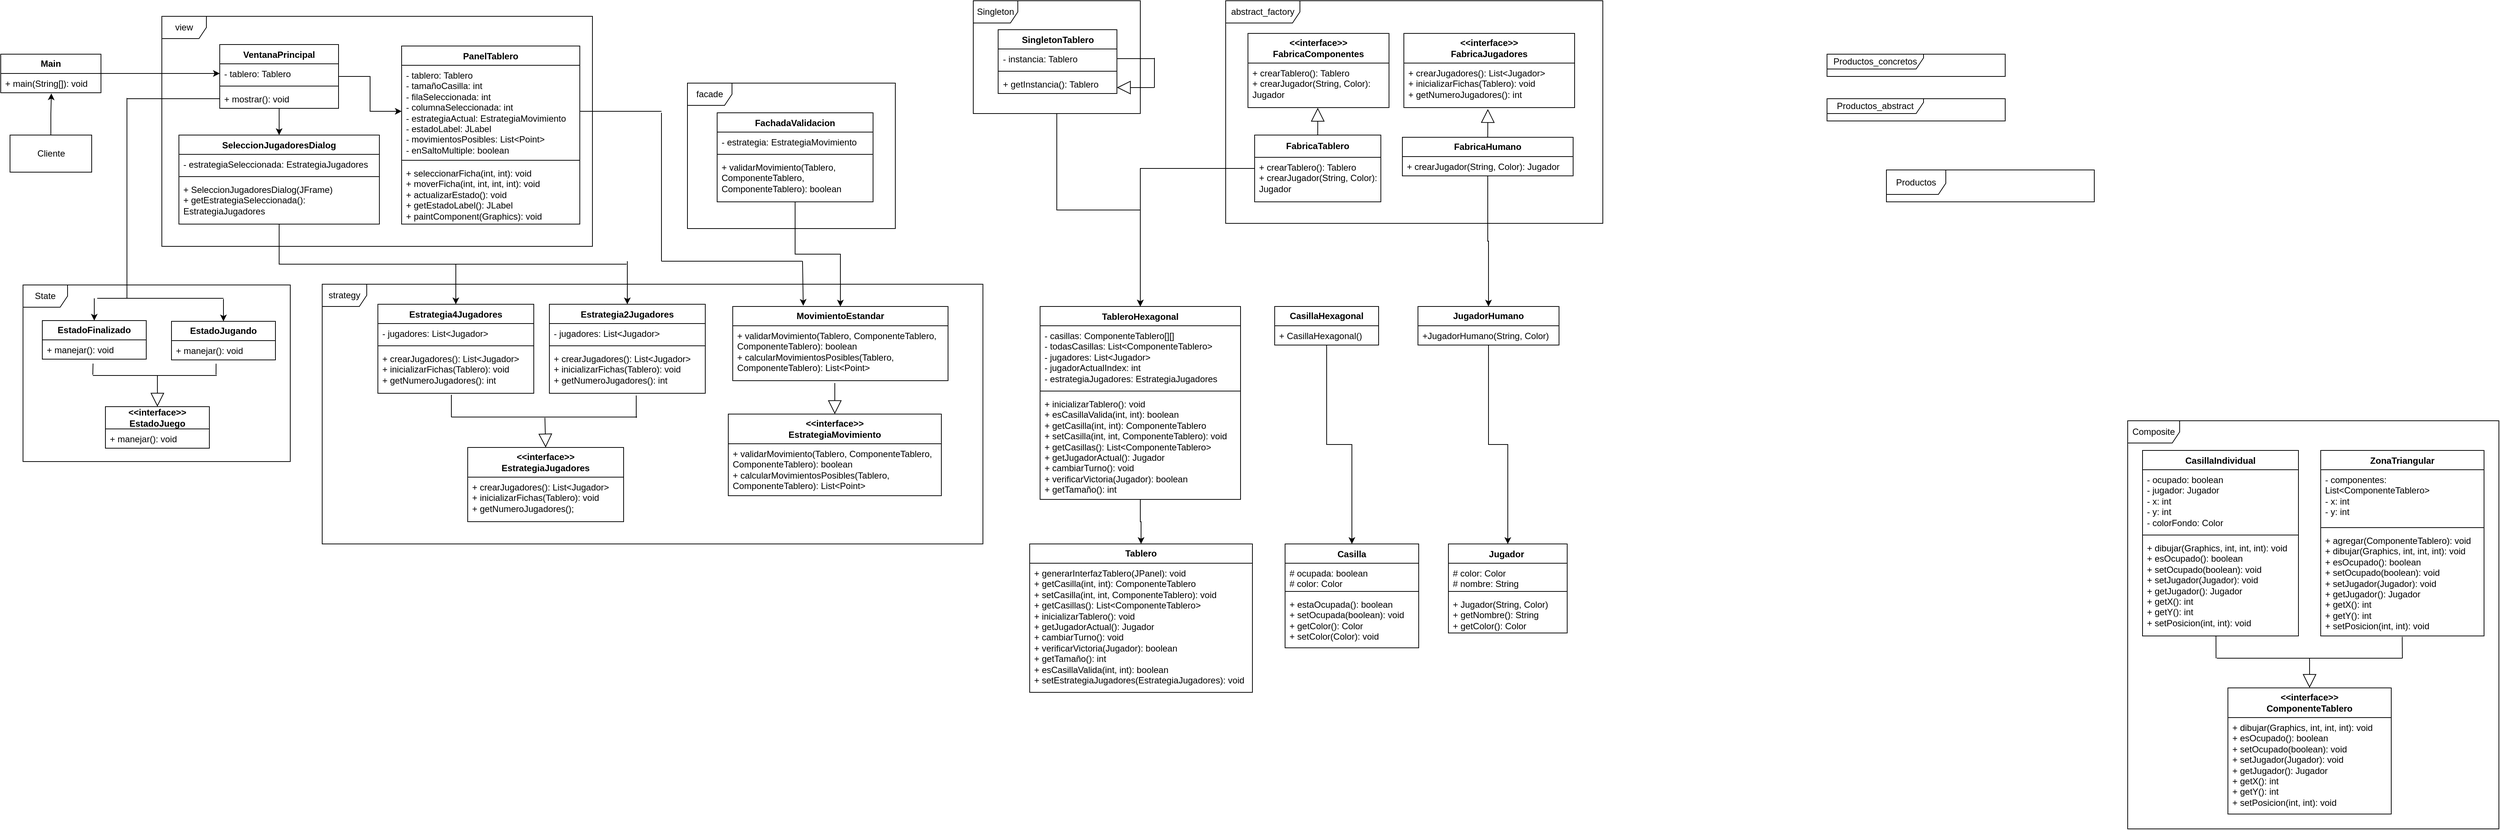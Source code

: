 <mxfile version="27.1.0">
  <diagram id="C5RBs43oDa-KdzZeNtuy" name="Page-1">
    <mxGraphModel dx="1076" dy="465" grid="1" gridSize="10" guides="1" tooltips="1" connect="1" arrows="1" fold="1" page="1" pageScale="1" pageWidth="827" pageHeight="1169" math="0" shadow="0">
      <root>
        <mxCell id="WIyWlLk6GJQsqaUBKTNV-0" />
        <mxCell id="WIyWlLk6GJQsqaUBKTNV-1" parent="WIyWlLk6GJQsqaUBKTNV-0" />
        <mxCell id="kfvMcEYBfHKcjL1v_Dra-0" value="SingletonTablero" style="swimlane;fontStyle=1;align=center;verticalAlign=top;childLayout=stackLayout;horizontal=1;startSize=26;horizontalStack=0;resizeParent=1;resizeParentMax=0;resizeLast=0;collapsible=1;marginBottom=0;whiteSpace=wrap;html=1;" vertex="1" parent="WIyWlLk6GJQsqaUBKTNV-1">
          <mxGeometry x="1373.5" y="58" width="160" height="86" as="geometry" />
        </mxCell>
        <mxCell id="kfvMcEYBfHKcjL1v_Dra-1" value="- instancia: Tablero" style="text;strokeColor=none;fillColor=none;align=left;verticalAlign=top;spacingLeft=4;spacingRight=4;overflow=hidden;rotatable=0;points=[[0,0.5],[1,0.5]];portConstraint=eastwest;whiteSpace=wrap;html=1;" vertex="1" parent="kfvMcEYBfHKcjL1v_Dra-0">
          <mxGeometry y="26" width="160" height="26" as="geometry" />
        </mxCell>
        <mxCell id="kfvMcEYBfHKcjL1v_Dra-2" value="" style="line;strokeWidth=1;fillColor=none;align=left;verticalAlign=middle;spacingTop=-1;spacingLeft=3;spacingRight=3;rotatable=0;labelPosition=right;points=[];portConstraint=eastwest;strokeColor=inherit;" vertex="1" parent="kfvMcEYBfHKcjL1v_Dra-0">
          <mxGeometry y="52" width="160" height="8" as="geometry" />
        </mxCell>
        <mxCell id="kfvMcEYBfHKcjL1v_Dra-3" value="+ getInstancia(): Tablero" style="text;strokeColor=none;fillColor=none;align=left;verticalAlign=top;spacingLeft=4;spacingRight=4;overflow=hidden;rotatable=0;points=[[0,0.5],[1,0.5]];portConstraint=eastwest;whiteSpace=wrap;html=1;" vertex="1" parent="kfvMcEYBfHKcjL1v_Dra-0">
          <mxGeometry y="60" width="160" height="26" as="geometry" />
        </mxCell>
        <mxCell id="kfvMcEYBfHKcjL1v_Dra-4" value="&lt;div&gt;&lt;b&gt;&amp;lt;&amp;lt;interface&amp;gt;&amp;gt;&lt;/b&gt;&lt;/div&gt;&lt;div&gt;&lt;b&gt;FabricaComponentes&lt;/b&gt;&lt;/div&gt;" style="swimlane;fontStyle=0;childLayout=stackLayout;horizontal=1;startSize=40;fillColor=none;horizontalStack=0;resizeParent=1;resizeParentMax=0;resizeLast=0;collapsible=1;marginBottom=0;whiteSpace=wrap;html=1;" vertex="1" parent="WIyWlLk6GJQsqaUBKTNV-1">
          <mxGeometry x="1710" y="63" width="190" height="100" as="geometry" />
        </mxCell>
        <mxCell id="kfvMcEYBfHKcjL1v_Dra-5" value="&lt;div&gt;+ crearTablero(): Tablero&lt;/div&gt;&lt;div&gt;+ crearJugador(String, Color): Jugador&lt;/div&gt;" style="text;strokeColor=none;fillColor=none;align=left;verticalAlign=top;spacingLeft=4;spacingRight=4;overflow=hidden;rotatable=0;points=[[0,0.5],[1,0.5]];portConstraint=eastwest;whiteSpace=wrap;html=1;" vertex="1" parent="kfvMcEYBfHKcjL1v_Dra-4">
          <mxGeometry y="40" width="190" height="60" as="geometry" />
        </mxCell>
        <mxCell id="kfvMcEYBfHKcjL1v_Dra-211" style="edgeStyle=orthogonalEdgeStyle;rounded=0;orthogonalLoop=1;jettySize=auto;html=1;entryX=0.5;entryY=0;entryDx=0;entryDy=0;" edge="1" parent="WIyWlLk6GJQsqaUBKTNV-1" source="kfvMcEYBfHKcjL1v_Dra-8" target="kfvMcEYBfHKcjL1v_Dra-26">
          <mxGeometry relative="1" as="geometry" />
        </mxCell>
        <mxCell id="kfvMcEYBfHKcjL1v_Dra-8" value="&lt;b&gt;FabricaTablero&lt;/b&gt;" style="swimlane;fontStyle=0;childLayout=stackLayout;horizontal=1;startSize=30;fillColor=none;horizontalStack=0;resizeParent=1;resizeParentMax=0;resizeLast=0;collapsible=1;marginBottom=0;whiteSpace=wrap;html=1;" vertex="1" parent="WIyWlLk6GJQsqaUBKTNV-1">
          <mxGeometry x="1719" y="200" width="170" height="90" as="geometry" />
        </mxCell>
        <mxCell id="kfvMcEYBfHKcjL1v_Dra-9" value="&lt;div&gt;+ crearTablero(): Tablero&lt;/div&gt;&lt;div&gt;+ crearJugador(String, Color): Jugador&lt;/div&gt;" style="text;strokeColor=none;fillColor=none;align=left;verticalAlign=top;spacingLeft=4;spacingRight=4;overflow=hidden;rotatable=0;points=[[0,0.5],[1,0.5]];portConstraint=eastwest;whiteSpace=wrap;html=1;" vertex="1" parent="kfvMcEYBfHKcjL1v_Dra-8">
          <mxGeometry y="30" width="170" height="60" as="geometry" />
        </mxCell>
        <mxCell id="kfvMcEYBfHKcjL1v_Dra-10" value="&lt;div&gt;&lt;b&gt;&amp;lt;&amp;lt;interface&amp;gt;&amp;gt;&lt;/b&gt;&lt;/div&gt;&lt;div&gt;&lt;b&gt;ComponenteTablero&lt;/b&gt;&lt;/div&gt;" style="swimlane;fontStyle=0;childLayout=stackLayout;horizontal=1;startSize=40;fillColor=none;horizontalStack=0;resizeParent=1;resizeParentMax=0;resizeLast=0;collapsible=1;marginBottom=0;whiteSpace=wrap;html=1;" vertex="1" parent="WIyWlLk6GJQsqaUBKTNV-1">
          <mxGeometry x="3030" y="945" width="220" height="170" as="geometry" />
        </mxCell>
        <mxCell id="kfvMcEYBfHKcjL1v_Dra-11" value="&lt;div&gt;+ dibujar(Graphics, int, int, int): void&lt;/div&gt;&lt;div&gt;+ esOcupado(): boolean&lt;/div&gt;&lt;div&gt;+ setOcupado(boolean): void&lt;/div&gt;&lt;div&gt;+ setJugador(Jugador): void&lt;/div&gt;&lt;div&gt;+ getJugador(): Jugador&lt;/div&gt;&lt;div&gt;+ getX(): int&lt;/div&gt;&lt;div&gt;+ getY(): int&lt;/div&gt;&lt;div&gt;+ setPosicion(int, int): void&lt;/div&gt;" style="text;strokeColor=none;fillColor=none;align=left;verticalAlign=top;spacingLeft=4;spacingRight=4;overflow=hidden;rotatable=0;points=[[0,0.5],[1,0.5]];portConstraint=eastwest;whiteSpace=wrap;html=1;" vertex="1" parent="kfvMcEYBfHKcjL1v_Dra-10">
          <mxGeometry y="40" width="220" height="130" as="geometry" />
        </mxCell>
        <mxCell id="kfvMcEYBfHKcjL1v_Dra-14" value="CasillaIndividual" style="swimlane;fontStyle=1;align=center;verticalAlign=top;childLayout=stackLayout;horizontal=1;startSize=26;horizontalStack=0;resizeParent=1;resizeParentMax=0;resizeLast=0;collapsible=1;marginBottom=0;whiteSpace=wrap;html=1;" vertex="1" parent="WIyWlLk6GJQsqaUBKTNV-1">
          <mxGeometry x="2915" y="625" width="210" height="250" as="geometry" />
        </mxCell>
        <mxCell id="kfvMcEYBfHKcjL1v_Dra-15" value="&lt;div&gt;- ocupado: boolean&lt;/div&gt;&lt;div&gt;- jugador: Jugador&lt;/div&gt;&lt;div&gt;- x: int&lt;/div&gt;&lt;div&gt;- y: int&lt;/div&gt;&lt;div&gt;- colorFondo: Color&lt;/div&gt;" style="text;strokeColor=none;fillColor=none;align=left;verticalAlign=top;spacingLeft=4;spacingRight=4;overflow=hidden;rotatable=0;points=[[0,0.5],[1,0.5]];portConstraint=eastwest;whiteSpace=wrap;html=1;" vertex="1" parent="kfvMcEYBfHKcjL1v_Dra-14">
          <mxGeometry y="26" width="210" height="84" as="geometry" />
        </mxCell>
        <mxCell id="kfvMcEYBfHKcjL1v_Dra-16" value="" style="line;strokeWidth=1;fillColor=none;align=left;verticalAlign=middle;spacingTop=-1;spacingLeft=3;spacingRight=3;rotatable=0;labelPosition=right;points=[];portConstraint=eastwest;strokeColor=inherit;" vertex="1" parent="kfvMcEYBfHKcjL1v_Dra-14">
          <mxGeometry y="110" width="210" height="8" as="geometry" />
        </mxCell>
        <mxCell id="kfvMcEYBfHKcjL1v_Dra-17" value="&lt;div&gt;+ dibujar(Graphics, int, int, int): void&lt;/div&gt;&lt;div&gt;+ esOcupado(): boolean&lt;/div&gt;&lt;div&gt;+ setOcupado(boolean): void&lt;/div&gt;&lt;div&gt;+ setJugador(Jugador): void&lt;/div&gt;&lt;div&gt;+ getJugador(): Jugador&lt;/div&gt;&lt;div&gt;+ getX(): int&lt;/div&gt;&lt;div&gt;+ getY(): int&lt;/div&gt;&lt;div&gt;+ setPosicion(int, int): void&lt;/div&gt;" style="text;strokeColor=none;fillColor=none;align=left;verticalAlign=top;spacingLeft=4;spacingRight=4;overflow=hidden;rotatable=0;points=[[0,0.5],[1,0.5]];portConstraint=eastwest;whiteSpace=wrap;html=1;" vertex="1" parent="kfvMcEYBfHKcjL1v_Dra-14">
          <mxGeometry y="118" width="210" height="132" as="geometry" />
        </mxCell>
        <mxCell id="kfvMcEYBfHKcjL1v_Dra-161" style="edgeStyle=orthogonalEdgeStyle;rounded=0;orthogonalLoop=1;jettySize=auto;html=1;entryX=0.5;entryY=0;entryDx=0;entryDy=0;" edge="1" parent="WIyWlLk6GJQsqaUBKTNV-1" source="kfvMcEYBfHKcjL1v_Dra-18" target="kfvMcEYBfHKcjL1v_Dra-22">
          <mxGeometry relative="1" as="geometry" />
        </mxCell>
        <mxCell id="kfvMcEYBfHKcjL1v_Dra-18" value="FachadaValidacion" style="swimlane;fontStyle=1;align=center;verticalAlign=top;childLayout=stackLayout;horizontal=1;startSize=26;horizontalStack=0;resizeParent=1;resizeParentMax=0;resizeLast=0;collapsible=1;marginBottom=0;whiteSpace=wrap;html=1;" vertex="1" parent="WIyWlLk6GJQsqaUBKTNV-1">
          <mxGeometry x="995" y="170" width="210" height="120" as="geometry" />
        </mxCell>
        <mxCell id="kfvMcEYBfHKcjL1v_Dra-19" value="- estrategia: EstrategiaMovimiento" style="text;strokeColor=none;fillColor=none;align=left;verticalAlign=top;spacingLeft=4;spacingRight=4;overflow=hidden;rotatable=0;points=[[0,0.5],[1,0.5]];portConstraint=eastwest;whiteSpace=wrap;html=1;" vertex="1" parent="kfvMcEYBfHKcjL1v_Dra-18">
          <mxGeometry y="26" width="210" height="26" as="geometry" />
        </mxCell>
        <mxCell id="kfvMcEYBfHKcjL1v_Dra-20" value="" style="line;strokeWidth=1;fillColor=none;align=left;verticalAlign=middle;spacingTop=-1;spacingLeft=3;spacingRight=3;rotatable=0;labelPosition=right;points=[];portConstraint=eastwest;strokeColor=inherit;" vertex="1" parent="kfvMcEYBfHKcjL1v_Dra-18">
          <mxGeometry y="52" width="210" height="8" as="geometry" />
        </mxCell>
        <mxCell id="kfvMcEYBfHKcjL1v_Dra-21" value="+ validarMovimiento(Tablero, ComponenteTablero, ComponenteTablero): boolean" style="text;strokeColor=none;fillColor=none;align=left;verticalAlign=top;spacingLeft=4;spacingRight=4;overflow=hidden;rotatable=0;points=[[0,0.5],[1,0.5]];portConstraint=eastwest;whiteSpace=wrap;html=1;" vertex="1" parent="kfvMcEYBfHKcjL1v_Dra-18">
          <mxGeometry y="60" width="210" height="60" as="geometry" />
        </mxCell>
        <mxCell id="kfvMcEYBfHKcjL1v_Dra-22" value="&lt;b&gt;MovimientoEstandar&lt;/b&gt;" style="swimlane;fontStyle=0;childLayout=stackLayout;horizontal=1;startSize=26;fillColor=none;horizontalStack=0;resizeParent=1;resizeParentMax=0;resizeLast=0;collapsible=1;marginBottom=0;whiteSpace=wrap;html=1;" vertex="1" parent="WIyWlLk6GJQsqaUBKTNV-1">
          <mxGeometry x="1016" y="431" width="290" height="100" as="geometry" />
        </mxCell>
        <mxCell id="kfvMcEYBfHKcjL1v_Dra-23" value="&lt;div&gt;+ validarMovimiento(Tablero, ComponenteTablero, ComponenteTablero): boolean&lt;/div&gt;&lt;div&gt;+ calcularMovimientosPosibles(Tablero, ComponenteTablero): List&amp;lt;Point&amp;gt;&lt;/div&gt;" style="text;strokeColor=none;fillColor=none;align=left;verticalAlign=top;spacingLeft=4;spacingRight=4;overflow=hidden;rotatable=0;points=[[0,0.5],[1,0.5]];portConstraint=eastwest;whiteSpace=wrap;html=1;" vertex="1" parent="kfvMcEYBfHKcjL1v_Dra-22">
          <mxGeometry y="26" width="290" height="74" as="geometry" />
        </mxCell>
        <mxCell id="kfvMcEYBfHKcjL1v_Dra-213" style="edgeStyle=orthogonalEdgeStyle;rounded=0;orthogonalLoop=1;jettySize=auto;html=1;entryX=0.5;entryY=0;entryDx=0;entryDy=0;" edge="1" parent="WIyWlLk6GJQsqaUBKTNV-1" source="kfvMcEYBfHKcjL1v_Dra-26" target="kfvMcEYBfHKcjL1v_Dra-62">
          <mxGeometry relative="1" as="geometry" />
        </mxCell>
        <mxCell id="kfvMcEYBfHKcjL1v_Dra-26" value="TableroHexagonal" style="swimlane;fontStyle=1;align=center;verticalAlign=top;childLayout=stackLayout;horizontal=1;startSize=26;horizontalStack=0;resizeParent=1;resizeParentMax=0;resizeLast=0;collapsible=1;marginBottom=0;whiteSpace=wrap;html=1;" vertex="1" parent="WIyWlLk6GJQsqaUBKTNV-1">
          <mxGeometry x="1430" y="431" width="270" height="260" as="geometry" />
        </mxCell>
        <mxCell id="kfvMcEYBfHKcjL1v_Dra-27" value="&lt;div&gt;- casillas: ComponenteTablero[][]&lt;/div&gt;&lt;div&gt;- todasCasillas: List&amp;lt;ComponenteTablero&amp;gt;&lt;/div&gt;&lt;div&gt;- jugadores: List&amp;lt;Jugador&amp;gt;&lt;/div&gt;&lt;div&gt;- jugadorActualIndex: int&lt;/div&gt;&lt;div&gt;- estrategiaJugadores: EstrategiaJugadores&lt;/div&gt;" style="text;strokeColor=none;fillColor=none;align=left;verticalAlign=top;spacingLeft=4;spacingRight=4;overflow=hidden;rotatable=0;points=[[0,0.5],[1,0.5]];portConstraint=eastwest;whiteSpace=wrap;html=1;" vertex="1" parent="kfvMcEYBfHKcjL1v_Dra-26">
          <mxGeometry y="26" width="270" height="84" as="geometry" />
        </mxCell>
        <mxCell id="kfvMcEYBfHKcjL1v_Dra-28" value="" style="line;strokeWidth=1;fillColor=none;align=left;verticalAlign=middle;spacingTop=-1;spacingLeft=3;spacingRight=3;rotatable=0;labelPosition=right;points=[];portConstraint=eastwest;strokeColor=inherit;" vertex="1" parent="kfvMcEYBfHKcjL1v_Dra-26">
          <mxGeometry y="110" width="270" height="8" as="geometry" />
        </mxCell>
        <mxCell id="kfvMcEYBfHKcjL1v_Dra-29" value="&lt;div&gt;+ inicializarTablero(): void&lt;/div&gt;&lt;div&gt;+ esCasillaValida(int, int): boolean&lt;/div&gt;&lt;div&gt;+ getCasilla(int, int): ComponenteTablero&lt;/div&gt;&lt;div&gt;+ setCasilla(int, int, ComponenteTablero): void&lt;/div&gt;&lt;div&gt;+ getCasillas(): List&amp;lt;ComponenteTablero&amp;gt;&lt;/div&gt;&lt;div&gt;+ getJugadorActual(): Jugador&lt;/div&gt;&lt;div&gt;+ cambiarTurno(): void&lt;/div&gt;&lt;div&gt;+ verificarVictoria(Jugador): boolean&lt;/div&gt;&lt;div&gt;+ getTamaño(): int&lt;/div&gt;" style="text;strokeColor=none;fillColor=none;align=left;verticalAlign=top;spacingLeft=4;spacingRight=4;overflow=hidden;rotatable=0;points=[[0,0.5],[1,0.5]];portConstraint=eastwest;whiteSpace=wrap;html=1;" vertex="1" parent="kfvMcEYBfHKcjL1v_Dra-26">
          <mxGeometry y="118" width="270" height="142" as="geometry" />
        </mxCell>
        <mxCell id="kfvMcEYBfHKcjL1v_Dra-34" value="PanelTablero" style="swimlane;fontStyle=1;align=center;verticalAlign=top;childLayout=stackLayout;horizontal=1;startSize=26;horizontalStack=0;resizeParent=1;resizeParentMax=0;resizeLast=0;collapsible=1;marginBottom=0;whiteSpace=wrap;html=1;" vertex="1" parent="WIyWlLk6GJQsqaUBKTNV-1">
          <mxGeometry x="570" y="80" width="240" height="240" as="geometry" />
        </mxCell>
        <mxCell id="kfvMcEYBfHKcjL1v_Dra-35" value="&lt;div&gt;- tablero: Tablero&lt;/div&gt;&lt;div&gt;- tamañoCasilla: int&lt;/div&gt;&lt;div&gt;- filaSeleccionada: int&lt;/div&gt;&lt;div&gt;- columnaSeleccionada: int&lt;/div&gt;&lt;div&gt;- estrategiaActual: EstrategiaMovimiento&lt;/div&gt;&lt;div&gt;- estadoLabel: JLabel&lt;/div&gt;&lt;div&gt;- movimientosPosibles: List&amp;lt;Point&amp;gt;&lt;/div&gt;&lt;div&gt;- enSaltoMultiple: boolean&lt;/div&gt;" style="text;strokeColor=none;fillColor=none;align=left;verticalAlign=top;spacingLeft=4;spacingRight=4;overflow=hidden;rotatable=0;points=[[0,0.5],[1,0.5]];portConstraint=eastwest;whiteSpace=wrap;html=1;" vertex="1" parent="kfvMcEYBfHKcjL1v_Dra-34">
          <mxGeometry y="26" width="240" height="124" as="geometry" />
        </mxCell>
        <mxCell id="kfvMcEYBfHKcjL1v_Dra-36" value="" style="line;strokeWidth=1;fillColor=none;align=left;verticalAlign=middle;spacingTop=-1;spacingLeft=3;spacingRight=3;rotatable=0;labelPosition=right;points=[];portConstraint=eastwest;strokeColor=inherit;" vertex="1" parent="kfvMcEYBfHKcjL1v_Dra-34">
          <mxGeometry y="150" width="240" height="8" as="geometry" />
        </mxCell>
        <mxCell id="kfvMcEYBfHKcjL1v_Dra-37" value="&lt;div&gt;+ seleccionarFicha(int, int): void&lt;/div&gt;&lt;div&gt;+ moverFicha(int, int, int, int): void&lt;/div&gt;&lt;div&gt;+ actualizarEstado(): void&lt;/div&gt;&lt;div&gt;+ getEstadoLabel(): JLabel&lt;/div&gt;&lt;div&gt;+ paintComponent(Graphics): void&lt;/div&gt;" style="text;strokeColor=none;fillColor=none;align=left;verticalAlign=top;spacingLeft=4;spacingRight=4;overflow=hidden;rotatable=0;points=[[0,0.5],[1,0.5]];portConstraint=eastwest;whiteSpace=wrap;html=1;" vertex="1" parent="kfvMcEYBfHKcjL1v_Dra-34">
          <mxGeometry y="158" width="240" height="82" as="geometry" />
        </mxCell>
        <mxCell id="kfvMcEYBfHKcjL1v_Dra-145" style="edgeStyle=orthogonalEdgeStyle;rounded=0;orthogonalLoop=1;jettySize=auto;html=1;entryX=0.5;entryY=0;entryDx=0;entryDy=0;" edge="1" parent="WIyWlLk6GJQsqaUBKTNV-1" source="kfvMcEYBfHKcjL1v_Dra-38" target="kfvMcEYBfHKcjL1v_Dra-120">
          <mxGeometry relative="1" as="geometry" />
        </mxCell>
        <mxCell id="kfvMcEYBfHKcjL1v_Dra-181" style="edgeStyle=orthogonalEdgeStyle;rounded=0;orthogonalLoop=1;jettySize=auto;html=1;" edge="1" parent="WIyWlLk6GJQsqaUBKTNV-1" source="kfvMcEYBfHKcjL1v_Dra-38" target="kfvMcEYBfHKcjL1v_Dra-35">
          <mxGeometry relative="1" as="geometry" />
        </mxCell>
        <mxCell id="kfvMcEYBfHKcjL1v_Dra-38" value="VentanaPrincipal" style="swimlane;fontStyle=1;align=center;verticalAlign=top;childLayout=stackLayout;horizontal=1;startSize=26;horizontalStack=0;resizeParent=1;resizeParentMax=0;resizeLast=0;collapsible=1;marginBottom=0;whiteSpace=wrap;html=1;" vertex="1" parent="WIyWlLk6GJQsqaUBKTNV-1">
          <mxGeometry x="325" y="78" width="160" height="86" as="geometry" />
        </mxCell>
        <mxCell id="kfvMcEYBfHKcjL1v_Dra-39" value="- tablero: Tablero" style="text;strokeColor=none;fillColor=none;align=left;verticalAlign=top;spacingLeft=4;spacingRight=4;overflow=hidden;rotatable=0;points=[[0,0.5],[1,0.5]];portConstraint=eastwest;whiteSpace=wrap;html=1;" vertex="1" parent="kfvMcEYBfHKcjL1v_Dra-38">
          <mxGeometry y="26" width="160" height="26" as="geometry" />
        </mxCell>
        <mxCell id="kfvMcEYBfHKcjL1v_Dra-40" value="" style="line;strokeWidth=1;fillColor=none;align=left;verticalAlign=middle;spacingTop=-1;spacingLeft=3;spacingRight=3;rotatable=0;labelPosition=right;points=[];portConstraint=eastwest;strokeColor=inherit;" vertex="1" parent="kfvMcEYBfHKcjL1v_Dra-38">
          <mxGeometry y="52" width="160" height="8" as="geometry" />
        </mxCell>
        <mxCell id="kfvMcEYBfHKcjL1v_Dra-41" value="+ mostrar(): void" style="text;strokeColor=none;fillColor=none;align=left;verticalAlign=top;spacingLeft=4;spacingRight=4;overflow=hidden;rotatable=0;points=[[0,0.5],[1,0.5]];portConstraint=eastwest;whiteSpace=wrap;html=1;" vertex="1" parent="kfvMcEYBfHKcjL1v_Dra-38">
          <mxGeometry y="60" width="160" height="26" as="geometry" />
        </mxCell>
        <mxCell id="kfvMcEYBfHKcjL1v_Dra-42" value="Estrategia2Jugadores" style="swimlane;fontStyle=1;align=center;verticalAlign=top;childLayout=stackLayout;horizontal=1;startSize=26;horizontalStack=0;resizeParent=1;resizeParentMax=0;resizeLast=0;collapsible=1;marginBottom=0;whiteSpace=wrap;html=1;" vertex="1" parent="WIyWlLk6GJQsqaUBKTNV-1">
          <mxGeometry x="769" y="428" width="210" height="120" as="geometry" />
        </mxCell>
        <mxCell id="kfvMcEYBfHKcjL1v_Dra-43" value="- jugadores: List&amp;lt;Jugador&amp;gt;" style="text;strokeColor=none;fillColor=none;align=left;verticalAlign=top;spacingLeft=4;spacingRight=4;overflow=hidden;rotatable=0;points=[[0,0.5],[1,0.5]];portConstraint=eastwest;whiteSpace=wrap;html=1;" vertex="1" parent="kfvMcEYBfHKcjL1v_Dra-42">
          <mxGeometry y="26" width="210" height="26" as="geometry" />
        </mxCell>
        <mxCell id="kfvMcEYBfHKcjL1v_Dra-44" value="" style="line;strokeWidth=1;fillColor=none;align=left;verticalAlign=middle;spacingTop=-1;spacingLeft=3;spacingRight=3;rotatable=0;labelPosition=right;points=[];portConstraint=eastwest;strokeColor=inherit;" vertex="1" parent="kfvMcEYBfHKcjL1v_Dra-42">
          <mxGeometry y="52" width="210" height="8" as="geometry" />
        </mxCell>
        <mxCell id="kfvMcEYBfHKcjL1v_Dra-45" value="&lt;div&gt;+ crearJugadores(): List&amp;lt;Jugador&amp;gt;&lt;/div&gt;&lt;div&gt;+ inicializarFichas(Tablero): void&lt;/div&gt;&lt;div&gt;+ getNumeroJugadores(): int&lt;/div&gt;" style="text;strokeColor=none;fillColor=none;align=left;verticalAlign=top;spacingLeft=4;spacingRight=4;overflow=hidden;rotatable=0;points=[[0,0.5],[1,0.5]];portConstraint=eastwest;whiteSpace=wrap;html=1;" vertex="1" parent="kfvMcEYBfHKcjL1v_Dra-42">
          <mxGeometry y="60" width="210" height="60" as="geometry" />
        </mxCell>
        <mxCell id="kfvMcEYBfHKcjL1v_Dra-46" value="&lt;b&gt;EstadoJugando&lt;/b&gt;" style="swimlane;fontStyle=0;childLayout=stackLayout;horizontal=1;startSize=26;fillColor=none;horizontalStack=0;resizeParent=1;resizeParentMax=0;resizeLast=0;collapsible=1;marginBottom=0;whiteSpace=wrap;html=1;" vertex="1" parent="WIyWlLk6GJQsqaUBKTNV-1">
          <mxGeometry x="260" y="451" width="140" height="52" as="geometry" />
        </mxCell>
        <mxCell id="kfvMcEYBfHKcjL1v_Dra-47" value="+ manejar(): void" style="text;strokeColor=none;fillColor=none;align=left;verticalAlign=top;spacingLeft=4;spacingRight=4;overflow=hidden;rotatable=0;points=[[0,0.5],[1,0.5]];portConstraint=eastwest;whiteSpace=wrap;html=1;" vertex="1" parent="kfvMcEYBfHKcjL1v_Dra-46">
          <mxGeometry y="26" width="140" height="26" as="geometry" />
        </mxCell>
        <mxCell id="kfvMcEYBfHKcjL1v_Dra-144" style="edgeStyle=orthogonalEdgeStyle;rounded=0;orthogonalLoop=1;jettySize=auto;html=1;entryX=0;entryY=0.5;entryDx=0;entryDy=0;" edge="1" parent="WIyWlLk6GJQsqaUBKTNV-1" source="kfvMcEYBfHKcjL1v_Dra-50" target="kfvMcEYBfHKcjL1v_Dra-39">
          <mxGeometry relative="1" as="geometry" />
        </mxCell>
        <mxCell id="kfvMcEYBfHKcjL1v_Dra-50" value="&lt;b&gt;Main&lt;/b&gt;" style="swimlane;fontStyle=0;childLayout=stackLayout;horizontal=1;startSize=26;fillColor=none;horizontalStack=0;resizeParent=1;resizeParentMax=0;resizeLast=0;collapsible=1;marginBottom=0;whiteSpace=wrap;html=1;" vertex="1" parent="WIyWlLk6GJQsqaUBKTNV-1">
          <mxGeometry x="30" y="91" width="135" height="52" as="geometry" />
        </mxCell>
        <mxCell id="kfvMcEYBfHKcjL1v_Dra-51" value="+ main(String[]): void" style="text;strokeColor=none;fillColor=none;align=left;verticalAlign=top;spacingLeft=4;spacingRight=4;overflow=hidden;rotatable=0;points=[[0,0.5],[1,0.5]];portConstraint=eastwest;whiteSpace=wrap;html=1;" vertex="1" parent="kfvMcEYBfHKcjL1v_Dra-50">
          <mxGeometry y="26" width="135" height="26" as="geometry" />
        </mxCell>
        <mxCell id="kfvMcEYBfHKcjL1v_Dra-54" value="ZonaTriangular" style="swimlane;fontStyle=1;align=center;verticalAlign=top;childLayout=stackLayout;horizontal=1;startSize=26;horizontalStack=0;resizeParent=1;resizeParentMax=0;resizeLast=0;collapsible=1;marginBottom=0;whiteSpace=wrap;html=1;" vertex="1" parent="WIyWlLk6GJQsqaUBKTNV-1">
          <mxGeometry x="3155" y="625" width="220" height="250" as="geometry" />
        </mxCell>
        <mxCell id="kfvMcEYBfHKcjL1v_Dra-55" value="&lt;div&gt;- componentes: List&amp;lt;ComponenteTablero&amp;gt;&lt;/div&gt;&lt;div&gt;- x: int&lt;/div&gt;&lt;div&gt;- y: int&lt;/div&gt;" style="text;strokeColor=none;fillColor=none;align=left;verticalAlign=top;spacingLeft=4;spacingRight=4;overflow=hidden;rotatable=0;points=[[0,0.5],[1,0.5]];portConstraint=eastwest;whiteSpace=wrap;html=1;" vertex="1" parent="kfvMcEYBfHKcjL1v_Dra-54">
          <mxGeometry y="26" width="220" height="74" as="geometry" />
        </mxCell>
        <mxCell id="kfvMcEYBfHKcjL1v_Dra-56" value="" style="line;strokeWidth=1;fillColor=none;align=left;verticalAlign=middle;spacingTop=-1;spacingLeft=3;spacingRight=3;rotatable=0;labelPosition=right;points=[];portConstraint=eastwest;strokeColor=inherit;" vertex="1" parent="kfvMcEYBfHKcjL1v_Dra-54">
          <mxGeometry y="100" width="220" height="8" as="geometry" />
        </mxCell>
        <mxCell id="kfvMcEYBfHKcjL1v_Dra-57" value="&lt;div&gt;+ agregar(ComponenteTablero): void&lt;/div&gt;&lt;div&gt;+ dibujar(Graphics, int, int, int): void&lt;/div&gt;&lt;div&gt;+ esOcupado(): boolean&lt;/div&gt;&lt;div&gt;+ setOcupado(boolean): void&lt;/div&gt;&lt;div&gt;+ setJugador(Jugador): void&lt;/div&gt;&lt;div&gt;+ getJugador(): Jugador&lt;/div&gt;&lt;div&gt;+ getX(): int&lt;/div&gt;&lt;div&gt;+ getY(): int&lt;/div&gt;&lt;div&gt;+ setPosicion(int, int): void&lt;/div&gt;" style="text;strokeColor=none;fillColor=none;align=left;verticalAlign=top;spacingLeft=4;spacingRight=4;overflow=hidden;rotatable=0;points=[[0,0.5],[1,0.5]];portConstraint=eastwest;whiteSpace=wrap;html=1;" vertex="1" parent="kfvMcEYBfHKcjL1v_Dra-54">
          <mxGeometry y="108" width="220" height="142" as="geometry" />
        </mxCell>
        <mxCell id="kfvMcEYBfHKcjL1v_Dra-215" style="edgeStyle=orthogonalEdgeStyle;rounded=0;orthogonalLoop=1;jettySize=auto;html=1;entryX=0.5;entryY=0;entryDx=0;entryDy=0;" edge="1" parent="WIyWlLk6GJQsqaUBKTNV-1" source="kfvMcEYBfHKcjL1v_Dra-58" target="kfvMcEYBfHKcjL1v_Dra-79">
          <mxGeometry relative="1" as="geometry" />
        </mxCell>
        <mxCell id="kfvMcEYBfHKcjL1v_Dra-58" value="&lt;b&gt;JugadorHumano&lt;/b&gt;" style="swimlane;fontStyle=0;childLayout=stackLayout;horizontal=1;startSize=26;fillColor=none;horizontalStack=0;resizeParent=1;resizeParentMax=0;resizeLast=0;collapsible=1;marginBottom=0;whiteSpace=wrap;html=1;" vertex="1" parent="WIyWlLk6GJQsqaUBKTNV-1">
          <mxGeometry x="1939" y="431" width="190" height="52" as="geometry" />
        </mxCell>
        <mxCell id="kfvMcEYBfHKcjL1v_Dra-59" value="+JugadorHumano(String, Color)" style="text;strokeColor=none;fillColor=none;align=left;verticalAlign=top;spacingLeft=4;spacingRight=4;overflow=hidden;rotatable=0;points=[[0,0.5],[1,0.5]];portConstraint=eastwest;whiteSpace=wrap;html=1;" vertex="1" parent="kfvMcEYBfHKcjL1v_Dra-58">
          <mxGeometry y="26" width="190" height="26" as="geometry" />
        </mxCell>
        <mxCell id="kfvMcEYBfHKcjL1v_Dra-62" value="&lt;b&gt;Tablero&lt;/b&gt;" style="swimlane;fontStyle=0;childLayout=stackLayout;horizontal=1;startSize=26;fillColor=none;horizontalStack=0;resizeParent=1;resizeParentMax=0;resizeLast=0;collapsible=1;marginBottom=0;whiteSpace=wrap;html=1;" vertex="1" parent="WIyWlLk6GJQsqaUBKTNV-1">
          <mxGeometry x="1416" y="751" width="300" height="200" as="geometry" />
        </mxCell>
        <mxCell id="kfvMcEYBfHKcjL1v_Dra-63" value="&lt;div&gt;+ generarInterfazTablero(JPanel): void&lt;/div&gt;&lt;div&gt;+ getCasilla(int, int): ComponenteTablero&lt;/div&gt;&lt;div&gt;+ setCasilla(int, int, ComponenteTablero): void&lt;/div&gt;&lt;div&gt;+ getCasillas(): List&amp;lt;ComponenteTablero&amp;gt;&lt;/div&gt;&lt;div&gt;+ inicializarTablero(): void&lt;/div&gt;&lt;div&gt;+ getJugadorActual(): Jugador&lt;/div&gt;&lt;div&gt;+ cambiarTurno(): void&lt;/div&gt;&lt;div&gt;+ verificarVictoria(Jugador): boolean&lt;/div&gt;&lt;div&gt;+ getTamaño(): int&lt;/div&gt;&lt;div&gt;+ esCasillaValida(int, int): boolean&lt;/div&gt;&lt;div&gt;+ setEstrategiaJugadores(EstrategiaJugadores): void&lt;/div&gt;" style="text;strokeColor=none;fillColor=none;align=left;verticalAlign=top;spacingLeft=4;spacingRight=4;overflow=hidden;rotatable=0;points=[[0,0.5],[1,0.5]];portConstraint=eastwest;whiteSpace=wrap;html=1;" vertex="1" parent="kfvMcEYBfHKcjL1v_Dra-62">
          <mxGeometry y="26" width="300" height="174" as="geometry" />
        </mxCell>
        <mxCell id="kfvMcEYBfHKcjL1v_Dra-66" value="&lt;div&gt;&lt;b&gt;&amp;lt;&amp;lt;interface&amp;gt;&amp;gt;&lt;/b&gt;&lt;/div&gt;&lt;div&gt;&lt;b&gt;FabricaJugadores&lt;/b&gt;&lt;/div&gt;" style="swimlane;fontStyle=0;childLayout=stackLayout;horizontal=1;startSize=40;fillColor=none;horizontalStack=0;resizeParent=1;resizeParentMax=0;resizeLast=0;collapsible=1;marginBottom=0;whiteSpace=wrap;html=1;" vertex="1" parent="WIyWlLk6GJQsqaUBKTNV-1">
          <mxGeometry x="1920" y="63" width="230" height="100" as="geometry" />
        </mxCell>
        <mxCell id="kfvMcEYBfHKcjL1v_Dra-67" value="&lt;div&gt;+ crearJugadores(): List&amp;lt;Jugador&amp;gt;&lt;/div&gt;&lt;div&gt;+ inicializarFichas(Tablero): void&lt;/div&gt;&lt;div&gt;+ getNumeroJugadores(): int&lt;/div&gt;" style="text;strokeColor=none;fillColor=none;align=left;verticalAlign=top;spacingLeft=4;spacingRight=4;overflow=hidden;rotatable=0;points=[[0,0.5],[1,0.5]];portConstraint=eastwest;whiteSpace=wrap;html=1;" vertex="1" parent="kfvMcEYBfHKcjL1v_Dra-66">
          <mxGeometry y="40" width="230" height="60" as="geometry" />
        </mxCell>
        <mxCell id="kfvMcEYBfHKcjL1v_Dra-212" style="edgeStyle=orthogonalEdgeStyle;rounded=0;orthogonalLoop=1;jettySize=auto;html=1;entryX=0.5;entryY=0;entryDx=0;entryDy=0;" edge="1" parent="WIyWlLk6GJQsqaUBKTNV-1" source="kfvMcEYBfHKcjL1v_Dra-70" target="kfvMcEYBfHKcjL1v_Dra-58">
          <mxGeometry relative="1" as="geometry" />
        </mxCell>
        <mxCell id="kfvMcEYBfHKcjL1v_Dra-70" value="&lt;b&gt;FabricaHumano&lt;/b&gt;" style="swimlane;fontStyle=0;childLayout=stackLayout;horizontal=1;startSize=26;fillColor=none;horizontalStack=0;resizeParent=1;resizeParentMax=0;resizeLast=0;collapsible=1;marginBottom=0;whiteSpace=wrap;html=1;" vertex="1" parent="WIyWlLk6GJQsqaUBKTNV-1">
          <mxGeometry x="1918" y="203" width="230" height="52" as="geometry" />
        </mxCell>
        <mxCell id="kfvMcEYBfHKcjL1v_Dra-71" value="+ crearJugador(String, Color): Jugador" style="text;strokeColor=none;fillColor=none;align=left;verticalAlign=top;spacingLeft=4;spacingRight=4;overflow=hidden;rotatable=0;points=[[0,0.5],[1,0.5]];portConstraint=eastwest;whiteSpace=wrap;html=1;" vertex="1" parent="kfvMcEYBfHKcjL1v_Dra-70">
          <mxGeometry y="26" width="230" height="26" as="geometry" />
        </mxCell>
        <mxCell id="kfvMcEYBfHKcjL1v_Dra-79" value="Jugador&amp;nbsp;" style="swimlane;fontStyle=1;align=center;verticalAlign=top;childLayout=stackLayout;horizontal=1;startSize=26;horizontalStack=0;resizeParent=1;resizeParentMax=0;resizeLast=0;collapsible=1;marginBottom=0;whiteSpace=wrap;html=1;" vertex="1" parent="WIyWlLk6GJQsqaUBKTNV-1">
          <mxGeometry x="1980" y="751" width="160" height="120" as="geometry" />
        </mxCell>
        <mxCell id="kfvMcEYBfHKcjL1v_Dra-80" value="&lt;div&gt;# color: Color&lt;/div&gt;&lt;div&gt;# nombre: String&lt;/div&gt;" style="text;strokeColor=none;fillColor=none;align=left;verticalAlign=top;spacingLeft=4;spacingRight=4;overflow=hidden;rotatable=0;points=[[0,0.5],[1,0.5]];portConstraint=eastwest;whiteSpace=wrap;html=1;" vertex="1" parent="kfvMcEYBfHKcjL1v_Dra-79">
          <mxGeometry y="26" width="160" height="34" as="geometry" />
        </mxCell>
        <mxCell id="kfvMcEYBfHKcjL1v_Dra-81" value="" style="line;strokeWidth=1;fillColor=none;align=left;verticalAlign=middle;spacingTop=-1;spacingLeft=3;spacingRight=3;rotatable=0;labelPosition=right;points=[];portConstraint=eastwest;strokeColor=inherit;" vertex="1" parent="kfvMcEYBfHKcjL1v_Dra-79">
          <mxGeometry y="60" width="160" height="8" as="geometry" />
        </mxCell>
        <mxCell id="kfvMcEYBfHKcjL1v_Dra-82" value="&lt;div&gt;+ Jugador(String, Color)&lt;/div&gt;&lt;div&gt;+ getNombre(): String&lt;/div&gt;&lt;div&gt;+ getColor(): Color&lt;/div&gt;" style="text;strokeColor=none;fillColor=none;align=left;verticalAlign=top;spacingLeft=4;spacingRight=4;overflow=hidden;rotatable=0;points=[[0,0.5],[1,0.5]];portConstraint=eastwest;whiteSpace=wrap;html=1;" vertex="1" parent="kfvMcEYBfHKcjL1v_Dra-79">
          <mxGeometry y="68" width="160" height="52" as="geometry" />
        </mxCell>
        <mxCell id="kfvMcEYBfHKcjL1v_Dra-83" value="Casilla" style="swimlane;fontStyle=1;align=center;verticalAlign=top;childLayout=stackLayout;horizontal=1;startSize=26;horizontalStack=0;resizeParent=1;resizeParentMax=0;resizeLast=0;collapsible=1;marginBottom=0;whiteSpace=wrap;html=1;" vertex="1" parent="WIyWlLk6GJQsqaUBKTNV-1">
          <mxGeometry x="1760" y="751" width="180" height="140" as="geometry" />
        </mxCell>
        <mxCell id="kfvMcEYBfHKcjL1v_Dra-84" value="&lt;div&gt;# ocupada: boolean&lt;/div&gt;&lt;div&gt;# color: Color&lt;/div&gt;" style="text;strokeColor=none;fillColor=none;align=left;verticalAlign=top;spacingLeft=4;spacingRight=4;overflow=hidden;rotatable=0;points=[[0,0.5],[1,0.5]];portConstraint=eastwest;whiteSpace=wrap;html=1;" vertex="1" parent="kfvMcEYBfHKcjL1v_Dra-83">
          <mxGeometry y="26" width="180" height="34" as="geometry" />
        </mxCell>
        <mxCell id="kfvMcEYBfHKcjL1v_Dra-85" value="" style="line;strokeWidth=1;fillColor=none;align=left;verticalAlign=middle;spacingTop=-1;spacingLeft=3;spacingRight=3;rotatable=0;labelPosition=right;points=[];portConstraint=eastwest;strokeColor=inherit;" vertex="1" parent="kfvMcEYBfHKcjL1v_Dra-83">
          <mxGeometry y="60" width="180" height="8" as="geometry" />
        </mxCell>
        <mxCell id="kfvMcEYBfHKcjL1v_Dra-86" value="&lt;div&gt;+ estaOcupada(): boolean&lt;/div&gt;&lt;div&gt;+ setOcupada(boolean): void&lt;/div&gt;&lt;div&gt;+ getColor(): Color&lt;/div&gt;&lt;div&gt;+ setColor(Color): void&lt;/div&gt;" style="text;strokeColor=none;fillColor=none;align=left;verticalAlign=top;spacingLeft=4;spacingRight=4;overflow=hidden;rotatable=0;points=[[0,0.5],[1,0.5]];portConstraint=eastwest;whiteSpace=wrap;html=1;" vertex="1" parent="kfvMcEYBfHKcjL1v_Dra-83">
          <mxGeometry y="68" width="180" height="72" as="geometry" />
        </mxCell>
        <mxCell id="kfvMcEYBfHKcjL1v_Dra-214" style="edgeStyle=orthogonalEdgeStyle;rounded=0;orthogonalLoop=1;jettySize=auto;html=1;entryX=0.5;entryY=0;entryDx=0;entryDy=0;" edge="1" parent="WIyWlLk6GJQsqaUBKTNV-1" source="kfvMcEYBfHKcjL1v_Dra-87" target="kfvMcEYBfHKcjL1v_Dra-83">
          <mxGeometry relative="1" as="geometry" />
        </mxCell>
        <mxCell id="kfvMcEYBfHKcjL1v_Dra-87" value="&lt;b&gt;CasillaHexagonal&lt;/b&gt;" style="swimlane;fontStyle=0;childLayout=stackLayout;horizontal=1;startSize=26;fillColor=none;horizontalStack=0;resizeParent=1;resizeParentMax=0;resizeLast=0;collapsible=1;marginBottom=0;whiteSpace=wrap;html=1;" vertex="1" parent="WIyWlLk6GJQsqaUBKTNV-1">
          <mxGeometry x="1746" y="431" width="140" height="52" as="geometry" />
        </mxCell>
        <mxCell id="kfvMcEYBfHKcjL1v_Dra-88" value="+ CasillaHexagonal()" style="text;strokeColor=none;fillColor=none;align=left;verticalAlign=top;spacingLeft=4;spacingRight=4;overflow=hidden;rotatable=0;points=[[0,0.5],[1,0.5]];portConstraint=eastwest;whiteSpace=wrap;html=1;" vertex="1" parent="kfvMcEYBfHKcjL1v_Dra-87">
          <mxGeometry y="26" width="140" height="26" as="geometry" />
        </mxCell>
        <mxCell id="kfvMcEYBfHKcjL1v_Dra-91" value="&lt;b&gt;EstadoFinalizado&lt;/b&gt;" style="swimlane;fontStyle=0;childLayout=stackLayout;horizontal=1;startSize=26;fillColor=none;horizontalStack=0;resizeParent=1;resizeParentMax=0;resizeLast=0;collapsible=1;marginBottom=0;whiteSpace=wrap;html=1;" vertex="1" parent="WIyWlLk6GJQsqaUBKTNV-1">
          <mxGeometry x="86" y="450" width="140" height="52" as="geometry" />
        </mxCell>
        <mxCell id="kfvMcEYBfHKcjL1v_Dra-92" value="+ manejar(): void" style="text;strokeColor=none;fillColor=none;align=left;verticalAlign=top;spacingLeft=4;spacingRight=4;overflow=hidden;rotatable=0;points=[[0,0.5],[1,0.5]];portConstraint=eastwest;whiteSpace=wrap;html=1;" vertex="1" parent="kfvMcEYBfHKcjL1v_Dra-91">
          <mxGeometry y="26" width="140" height="26" as="geometry" />
        </mxCell>
        <mxCell id="kfvMcEYBfHKcjL1v_Dra-95" value="&lt;div&gt;&lt;b&gt;&amp;lt;&amp;lt;interface&amp;gt;&amp;gt;&lt;/b&gt;&lt;/div&gt;&lt;div&gt;&lt;b&gt;EstadoJuego&lt;/b&gt;&lt;/div&gt;" style="swimlane;fontStyle=0;childLayout=stackLayout;horizontal=1;startSize=30;fillColor=none;horizontalStack=0;resizeParent=1;resizeParentMax=0;resizeLast=0;collapsible=1;marginBottom=0;whiteSpace=wrap;html=1;" vertex="1" parent="WIyWlLk6GJQsqaUBKTNV-1">
          <mxGeometry x="171" y="566" width="140" height="56" as="geometry" />
        </mxCell>
        <mxCell id="kfvMcEYBfHKcjL1v_Dra-96" value="+ manejar(): void" style="text;strokeColor=none;fillColor=none;align=left;verticalAlign=top;spacingLeft=4;spacingRight=4;overflow=hidden;rotatable=0;points=[[0,0.5],[1,0.5]];portConstraint=eastwest;whiteSpace=wrap;html=1;" vertex="1" parent="kfvMcEYBfHKcjL1v_Dra-95">
          <mxGeometry y="30" width="140" height="26" as="geometry" />
        </mxCell>
        <mxCell id="kfvMcEYBfHKcjL1v_Dra-103" value="Estrategia4Jugadores" style="swimlane;fontStyle=1;align=center;verticalAlign=top;childLayout=stackLayout;horizontal=1;startSize=26;horizontalStack=0;resizeParent=1;resizeParentMax=0;resizeLast=0;collapsible=1;marginBottom=0;whiteSpace=wrap;html=1;" vertex="1" parent="WIyWlLk6GJQsqaUBKTNV-1">
          <mxGeometry x="538" y="428" width="210" height="120" as="geometry" />
        </mxCell>
        <mxCell id="kfvMcEYBfHKcjL1v_Dra-104" value="- jugadores: List&amp;lt;Jugador&amp;gt;" style="text;strokeColor=none;fillColor=none;align=left;verticalAlign=top;spacingLeft=4;spacingRight=4;overflow=hidden;rotatable=0;points=[[0,0.5],[1,0.5]];portConstraint=eastwest;whiteSpace=wrap;html=1;" vertex="1" parent="kfvMcEYBfHKcjL1v_Dra-103">
          <mxGeometry y="26" width="210" height="26" as="geometry" />
        </mxCell>
        <mxCell id="kfvMcEYBfHKcjL1v_Dra-105" value="" style="line;strokeWidth=1;fillColor=none;align=left;verticalAlign=middle;spacingTop=-1;spacingLeft=3;spacingRight=3;rotatable=0;labelPosition=right;points=[];portConstraint=eastwest;strokeColor=inherit;" vertex="1" parent="kfvMcEYBfHKcjL1v_Dra-103">
          <mxGeometry y="52" width="210" height="8" as="geometry" />
        </mxCell>
        <mxCell id="kfvMcEYBfHKcjL1v_Dra-106" value="&lt;div&gt;+ crearJugadores(): List&amp;lt;Jugador&amp;gt;&lt;/div&gt;&lt;div&gt;+ inicializarFichas(Tablero): void&lt;/div&gt;&lt;div&gt;+ getNumeroJugadores(): int&lt;/div&gt;" style="text;strokeColor=none;fillColor=none;align=left;verticalAlign=top;spacingLeft=4;spacingRight=4;overflow=hidden;rotatable=0;points=[[0,0.5],[1,0.5]];portConstraint=eastwest;whiteSpace=wrap;html=1;" vertex="1" parent="kfvMcEYBfHKcjL1v_Dra-103">
          <mxGeometry y="60" width="210" height="60" as="geometry" />
        </mxCell>
        <mxCell id="kfvMcEYBfHKcjL1v_Dra-107" value="&lt;div&gt;&lt;b&gt;&amp;lt;&amp;lt;interface&amp;gt;&amp;gt;&lt;/b&gt;&lt;/div&gt;&lt;div&gt;&lt;b&gt;EstrategiaMovimiento&lt;/b&gt;&lt;/div&gt;" style="swimlane;fontStyle=0;childLayout=stackLayout;horizontal=1;startSize=40;fillColor=none;horizontalStack=0;resizeParent=1;resizeParentMax=0;resizeLast=0;collapsible=1;marginBottom=0;whiteSpace=wrap;html=1;" vertex="1" parent="WIyWlLk6GJQsqaUBKTNV-1">
          <mxGeometry x="1010" y="576" width="287" height="110" as="geometry" />
        </mxCell>
        <mxCell id="kfvMcEYBfHKcjL1v_Dra-108" value="&lt;div&gt;+ validarMovimiento(Tablero, ComponenteTablero, ComponenteTablero): boolean&lt;/div&gt;&lt;div&gt;+ calcularMovimientosPosibles(Tablero, ComponenteTablero): List&amp;lt;Point&amp;gt;&lt;/div&gt;" style="text;strokeColor=none;fillColor=none;align=left;verticalAlign=top;spacingLeft=4;spacingRight=4;overflow=hidden;rotatable=0;points=[[0,0.5],[1,0.5]];portConstraint=eastwest;whiteSpace=wrap;html=1;" vertex="1" parent="kfvMcEYBfHKcjL1v_Dra-107">
          <mxGeometry y="40" width="287" height="70" as="geometry" />
        </mxCell>
        <mxCell id="kfvMcEYBfHKcjL1v_Dra-111" value="&lt;div&gt;&lt;b&gt;&amp;lt;&amp;lt;interface&amp;gt;&amp;gt;&lt;/b&gt;&lt;/div&gt;&lt;b&gt;EstrategiaJugadores&lt;/b&gt;" style="swimlane;fontStyle=0;childLayout=stackLayout;horizontal=1;startSize=40;fillColor=none;horizontalStack=0;resizeParent=1;resizeParentMax=0;resizeLast=0;collapsible=1;marginBottom=0;whiteSpace=wrap;html=1;" vertex="1" parent="WIyWlLk6GJQsqaUBKTNV-1">
          <mxGeometry x="659" y="621" width="210" height="100" as="geometry" />
        </mxCell>
        <mxCell id="kfvMcEYBfHKcjL1v_Dra-112" value="&lt;div&gt;+ crearJugadores(): List&amp;lt;Jugador&amp;gt;&lt;/div&gt;&lt;div&gt;+ inicializarFichas(Tablero): void&lt;/div&gt;&lt;div&gt;+ getNumeroJugadores();&lt;/div&gt;" style="text;strokeColor=none;fillColor=none;align=left;verticalAlign=top;spacingLeft=4;spacingRight=4;overflow=hidden;rotatable=0;points=[[0,0.5],[1,0.5]];portConstraint=eastwest;whiteSpace=wrap;html=1;" vertex="1" parent="kfvMcEYBfHKcjL1v_Dra-111">
          <mxGeometry y="40" width="210" height="60" as="geometry" />
        </mxCell>
        <mxCell id="kfvMcEYBfHKcjL1v_Dra-178" style="edgeStyle=orthogonalEdgeStyle;rounded=0;orthogonalLoop=1;jettySize=auto;html=1;" edge="1" parent="WIyWlLk6GJQsqaUBKTNV-1" source="kfvMcEYBfHKcjL1v_Dra-120" target="kfvMcEYBfHKcjL1v_Dra-103">
          <mxGeometry relative="1" as="geometry" />
        </mxCell>
        <mxCell id="kfvMcEYBfHKcjL1v_Dra-120" value="SeleccionJugadoresDialog" style="swimlane;fontStyle=1;align=center;verticalAlign=top;childLayout=stackLayout;horizontal=1;startSize=26;horizontalStack=0;resizeParent=1;resizeParentMax=0;resizeLast=0;collapsible=1;marginBottom=0;whiteSpace=wrap;html=1;" vertex="1" parent="WIyWlLk6GJQsqaUBKTNV-1">
          <mxGeometry x="270" y="200" width="270" height="120" as="geometry" />
        </mxCell>
        <mxCell id="kfvMcEYBfHKcjL1v_Dra-121" value="- estrategiaSeleccionada: EstrategiaJugadores" style="text;strokeColor=none;fillColor=none;align=left;verticalAlign=top;spacingLeft=4;spacingRight=4;overflow=hidden;rotatable=0;points=[[0,0.5],[1,0.5]];portConstraint=eastwest;whiteSpace=wrap;html=1;" vertex="1" parent="kfvMcEYBfHKcjL1v_Dra-120">
          <mxGeometry y="26" width="270" height="26" as="geometry" />
        </mxCell>
        <mxCell id="kfvMcEYBfHKcjL1v_Dra-122" value="" style="line;strokeWidth=1;fillColor=none;align=left;verticalAlign=middle;spacingTop=-1;spacingLeft=3;spacingRight=3;rotatable=0;labelPosition=right;points=[];portConstraint=eastwest;strokeColor=inherit;" vertex="1" parent="kfvMcEYBfHKcjL1v_Dra-120">
          <mxGeometry y="52" width="270" height="8" as="geometry" />
        </mxCell>
        <mxCell id="kfvMcEYBfHKcjL1v_Dra-123" value="&lt;div&gt;+ SeleccionJugadoresDialog(JFrame)&lt;/div&gt;&lt;div&gt;+ getEstrategiaSeleccionada(): EstrategiaJugadores&lt;/div&gt;" style="text;strokeColor=none;fillColor=none;align=left;verticalAlign=top;spacingLeft=4;spacingRight=4;overflow=hidden;rotatable=0;points=[[0,0.5],[1,0.5]];portConstraint=eastwest;whiteSpace=wrap;html=1;" vertex="1" parent="kfvMcEYBfHKcjL1v_Dra-120">
          <mxGeometry y="60" width="270" height="60" as="geometry" />
        </mxCell>
        <mxCell id="kfvMcEYBfHKcjL1v_Dra-125" value="view" style="shape=umlFrame;whiteSpace=wrap;html=1;pointerEvents=0;" vertex="1" parent="WIyWlLk6GJQsqaUBKTNV-1">
          <mxGeometry x="247" y="40" width="580" height="310" as="geometry" />
        </mxCell>
        <mxCell id="kfvMcEYBfHKcjL1v_Dra-126" value="Cliente" style="html=1;whiteSpace=wrap;" vertex="1" parent="WIyWlLk6GJQsqaUBKTNV-1">
          <mxGeometry x="42.5" y="200" width="110" height="50" as="geometry" />
        </mxCell>
        <mxCell id="kfvMcEYBfHKcjL1v_Dra-131" value="strategy" style="shape=umlFrame;whiteSpace=wrap;html=1;pointerEvents=0;" vertex="1" parent="WIyWlLk6GJQsqaUBKTNV-1">
          <mxGeometry x="463" y="401" width="890" height="350" as="geometry" />
        </mxCell>
        <mxCell id="kfvMcEYBfHKcjL1v_Dra-154" value="" style="endArrow=block;endSize=16;endFill=0;html=1;rounded=0;entryX=0.5;entryY=0;entryDx=0;entryDy=0;" edge="1" parent="WIyWlLk6GJQsqaUBKTNV-1" target="kfvMcEYBfHKcjL1v_Dra-111">
          <mxGeometry width="160" relative="1" as="geometry">
            <mxPoint x="763" y="581" as="sourcePoint" />
            <mxPoint x="963" y="791" as="targetPoint" />
          </mxGeometry>
        </mxCell>
        <mxCell id="kfvMcEYBfHKcjL1v_Dra-155" value="" style="endArrow=none;html=1;rounded=0;" edge="1" parent="WIyWlLk6GJQsqaUBKTNV-1">
          <mxGeometry width="50" height="50" relative="1" as="geometry">
            <mxPoint x="637" y="580" as="sourcePoint" />
            <mxPoint x="887" y="580" as="targetPoint" />
          </mxGeometry>
        </mxCell>
        <mxCell id="kfvMcEYBfHKcjL1v_Dra-156" value="" style="endArrow=none;html=1;rounded=0;" edge="1" parent="WIyWlLk6GJQsqaUBKTNV-1">
          <mxGeometry width="50" height="50" relative="1" as="geometry">
            <mxPoint x="886" y="581" as="sourcePoint" />
            <mxPoint x="886" y="551" as="targetPoint" />
          </mxGeometry>
        </mxCell>
        <mxCell id="kfvMcEYBfHKcjL1v_Dra-157" value="" style="endArrow=none;html=1;rounded=0;" edge="1" parent="WIyWlLk6GJQsqaUBKTNV-1">
          <mxGeometry width="50" height="50" relative="1" as="geometry">
            <mxPoint x="637" y="580" as="sourcePoint" />
            <mxPoint x="637" y="550" as="targetPoint" />
          </mxGeometry>
        </mxCell>
        <mxCell id="kfvMcEYBfHKcjL1v_Dra-158" value="facade" style="shape=umlFrame;whiteSpace=wrap;html=1;pointerEvents=0;" vertex="1" parent="WIyWlLk6GJQsqaUBKTNV-1">
          <mxGeometry x="955" y="130" width="280" height="196" as="geometry" />
        </mxCell>
        <mxCell id="kfvMcEYBfHKcjL1v_Dra-159" value="" style="endArrow=block;endSize=16;endFill=0;html=1;rounded=0;exitX=0.474;exitY=1.042;exitDx=0;exitDy=0;exitPerimeter=0;entryX=0.5;entryY=0;entryDx=0;entryDy=0;" edge="1" parent="WIyWlLk6GJQsqaUBKTNV-1" source="kfvMcEYBfHKcjL1v_Dra-23" target="kfvMcEYBfHKcjL1v_Dra-107">
          <mxGeometry width="160" relative="1" as="geometry">
            <mxPoint x="873" y="741" as="sourcePoint" />
            <mxPoint x="1033" y="741" as="targetPoint" />
          </mxGeometry>
        </mxCell>
        <mxCell id="kfvMcEYBfHKcjL1v_Dra-162" style="edgeStyle=orthogonalEdgeStyle;rounded=0;orthogonalLoop=1;jettySize=auto;html=1;entryX=0.505;entryY=1.035;entryDx=0;entryDy=0;entryPerimeter=0;" edge="1" parent="WIyWlLk6GJQsqaUBKTNV-1" source="kfvMcEYBfHKcjL1v_Dra-126" target="kfvMcEYBfHKcjL1v_Dra-51">
          <mxGeometry relative="1" as="geometry" />
        </mxCell>
        <mxCell id="kfvMcEYBfHKcjL1v_Dra-163" value="State" style="shape=umlFrame;whiteSpace=wrap;html=1;pointerEvents=0;" vertex="1" parent="WIyWlLk6GJQsqaUBKTNV-1">
          <mxGeometry x="60" y="402" width="360" height="238" as="geometry" />
        </mxCell>
        <mxCell id="kfvMcEYBfHKcjL1v_Dra-166" value="" style="endArrow=block;endSize=16;endFill=0;html=1;rounded=0;entryX=0.5;entryY=0;entryDx=0;entryDy=0;" edge="1" parent="WIyWlLk6GJQsqaUBKTNV-1" target="kfvMcEYBfHKcjL1v_Dra-95">
          <mxGeometry width="160" relative="1" as="geometry">
            <mxPoint x="241" y="524" as="sourcePoint" />
            <mxPoint x="496" y="624" as="targetPoint" />
          </mxGeometry>
        </mxCell>
        <mxCell id="kfvMcEYBfHKcjL1v_Dra-167" value="" style="endArrow=none;html=1;rounded=0;" edge="1" parent="WIyWlLk6GJQsqaUBKTNV-1">
          <mxGeometry width="50" height="50" relative="1" as="geometry">
            <mxPoint x="154" y="524" as="sourcePoint" />
            <mxPoint x="321" y="524" as="targetPoint" />
          </mxGeometry>
        </mxCell>
        <mxCell id="kfvMcEYBfHKcjL1v_Dra-169" value="" style="endArrow=none;html=1;rounded=0;entryX=0.429;entryY=1.196;entryDx=0;entryDy=0;entryPerimeter=0;" edge="1" parent="WIyWlLk6GJQsqaUBKTNV-1" target="kfvMcEYBfHKcjL1v_Dra-47">
          <mxGeometry width="50" height="50" relative="1" as="geometry">
            <mxPoint x="320" y="523" as="sourcePoint" />
            <mxPoint x="570" y="423" as="targetPoint" />
          </mxGeometry>
        </mxCell>
        <mxCell id="kfvMcEYBfHKcjL1v_Dra-170" value="" style="endArrow=none;html=1;rounded=0;entryX=0.488;entryY=1.228;entryDx=0;entryDy=0;entryPerimeter=0;" edge="1" parent="WIyWlLk6GJQsqaUBKTNV-1" target="kfvMcEYBfHKcjL1v_Dra-92">
          <mxGeometry width="50" height="50" relative="1" as="geometry">
            <mxPoint x="154" y="523" as="sourcePoint" />
            <mxPoint x="574" y="423" as="targetPoint" />
          </mxGeometry>
        </mxCell>
        <mxCell id="kfvMcEYBfHKcjL1v_Dra-173" value="" style="endArrow=none;html=1;rounded=0;entryX=0;entryY=0.5;entryDx=0;entryDy=0;" edge="1" parent="WIyWlLk6GJQsqaUBKTNV-1" target="kfvMcEYBfHKcjL1v_Dra-41">
          <mxGeometry width="50" height="50" relative="1" as="geometry">
            <mxPoint x="200" y="151" as="sourcePoint" />
            <mxPoint x="620" y="290" as="targetPoint" />
          </mxGeometry>
        </mxCell>
        <mxCell id="kfvMcEYBfHKcjL1v_Dra-174" value="" style="endArrow=none;html=1;rounded=0;" edge="1" parent="WIyWlLk6GJQsqaUBKTNV-1">
          <mxGeometry width="50" height="50" relative="1" as="geometry">
            <mxPoint x="200" y="420" as="sourcePoint" />
            <mxPoint x="200" y="150" as="targetPoint" />
          </mxGeometry>
        </mxCell>
        <mxCell id="kfvMcEYBfHKcjL1v_Dra-175" value="" style="endArrow=classic;html=1;rounded=0;entryX=0.5;entryY=0;entryDx=0;entryDy=0;" edge="1" parent="WIyWlLk6GJQsqaUBKTNV-1" target="kfvMcEYBfHKcjL1v_Dra-91">
          <mxGeometry width="50" height="50" relative="1" as="geometry">
            <mxPoint x="156" y="420" as="sourcePoint" />
            <mxPoint x="620" y="410" as="targetPoint" />
          </mxGeometry>
        </mxCell>
        <mxCell id="kfvMcEYBfHKcjL1v_Dra-176" value="" style="endArrow=classic;html=1;rounded=0;entryX=0.5;entryY=0;entryDx=0;entryDy=0;" edge="1" parent="WIyWlLk6GJQsqaUBKTNV-1">
          <mxGeometry width="50" height="50" relative="1" as="geometry">
            <mxPoint x="330" y="421" as="sourcePoint" />
            <mxPoint x="330" y="451" as="targetPoint" />
          </mxGeometry>
        </mxCell>
        <mxCell id="kfvMcEYBfHKcjL1v_Dra-177" value="" style="endArrow=none;html=1;rounded=0;" edge="1" parent="WIyWlLk6GJQsqaUBKTNV-1">
          <mxGeometry width="50" height="50" relative="1" as="geometry">
            <mxPoint x="330" y="420" as="sourcePoint" />
            <mxPoint x="160" y="420" as="targetPoint" />
          </mxGeometry>
        </mxCell>
        <mxCell id="kfvMcEYBfHKcjL1v_Dra-179" value="" style="endArrow=classic;html=1;rounded=0;entryX=0.5;entryY=0;entryDx=0;entryDy=0;" edge="1" parent="WIyWlLk6GJQsqaUBKTNV-1" target="kfvMcEYBfHKcjL1v_Dra-42">
          <mxGeometry width="50" height="50" relative="1" as="geometry">
            <mxPoint x="874" y="370" as="sourcePoint" />
            <mxPoint x="900" y="510" as="targetPoint" />
          </mxGeometry>
        </mxCell>
        <mxCell id="kfvMcEYBfHKcjL1v_Dra-180" value="" style="endArrow=none;html=1;rounded=0;" edge="1" parent="WIyWlLk6GJQsqaUBKTNV-1">
          <mxGeometry width="50" height="50" relative="1" as="geometry">
            <mxPoint x="643" y="374" as="sourcePoint" />
            <mxPoint x="873" y="374" as="targetPoint" />
          </mxGeometry>
        </mxCell>
        <mxCell id="kfvMcEYBfHKcjL1v_Dra-183" value="" style="endArrow=none;html=1;rounded=0;exitX=1;exitY=0.5;exitDx=0;exitDy=0;" edge="1" parent="WIyWlLk6GJQsqaUBKTNV-1" source="kfvMcEYBfHKcjL1v_Dra-35">
          <mxGeometry width="50" height="50" relative="1" as="geometry">
            <mxPoint x="1020" y="320" as="sourcePoint" />
            <mxPoint x="920" y="168" as="targetPoint" />
          </mxGeometry>
        </mxCell>
        <mxCell id="kfvMcEYBfHKcjL1v_Dra-184" value="" style="endArrow=none;html=1;rounded=0;" edge="1" parent="WIyWlLk6GJQsqaUBKTNV-1">
          <mxGeometry width="50" height="50" relative="1" as="geometry">
            <mxPoint x="920" y="370" as="sourcePoint" />
            <mxPoint x="920" y="170" as="targetPoint" />
          </mxGeometry>
        </mxCell>
        <mxCell id="kfvMcEYBfHKcjL1v_Dra-185" value="" style="endArrow=none;html=1;rounded=0;" edge="1" parent="WIyWlLk6GJQsqaUBKTNV-1">
          <mxGeometry width="50" height="50" relative="1" as="geometry">
            <mxPoint x="920" y="370" as="sourcePoint" />
            <mxPoint x="1110" y="370" as="targetPoint" />
          </mxGeometry>
        </mxCell>
        <mxCell id="kfvMcEYBfHKcjL1v_Dra-186" value="" style="endArrow=classic;html=1;rounded=0;" edge="1" parent="WIyWlLk6GJQsqaUBKTNV-1">
          <mxGeometry width="50" height="50" relative="1" as="geometry">
            <mxPoint x="1110" y="370" as="sourcePoint" />
            <mxPoint x="1111" y="430" as="targetPoint" />
          </mxGeometry>
        </mxCell>
        <mxCell id="kfvMcEYBfHKcjL1v_Dra-210" style="edgeStyle=orthogonalEdgeStyle;rounded=0;orthogonalLoop=1;jettySize=auto;html=1;entryX=0.5;entryY=0;entryDx=0;entryDy=0;" edge="1" parent="WIyWlLk6GJQsqaUBKTNV-1" source="kfvMcEYBfHKcjL1v_Dra-187" target="kfvMcEYBfHKcjL1v_Dra-26">
          <mxGeometry relative="1" as="geometry" />
        </mxCell>
        <mxCell id="kfvMcEYBfHKcjL1v_Dra-187" value="S&lt;span style=&quot;background-color: transparent; color: light-dark(rgb(0, 0, 0), rgb(255, 255, 255));&quot;&gt;ingleton&lt;/span&gt;" style="shape=umlFrame;whiteSpace=wrap;html=1;pointerEvents=0;" vertex="1" parent="WIyWlLk6GJQsqaUBKTNV-1">
          <mxGeometry x="1340" y="19" width="225" height="152" as="geometry" />
        </mxCell>
        <mxCell id="kfvMcEYBfHKcjL1v_Dra-188" value="abstract_factory" style="shape=umlFrame;whiteSpace=wrap;html=1;pointerEvents=0;width=100;height=30;" vertex="1" parent="WIyWlLk6GJQsqaUBKTNV-1">
          <mxGeometry x="1680" y="19" width="508" height="300" as="geometry" />
        </mxCell>
        <mxCell id="kfvMcEYBfHKcjL1v_Dra-189" value="C&lt;span style=&quot;background-color: transparent; color: light-dark(rgb(0, 0, 0), rgb(255, 255, 255));&quot;&gt;omposite&lt;/span&gt;" style="shape=umlFrame;whiteSpace=wrap;html=1;pointerEvents=0;width=70;height=30;" vertex="1" parent="WIyWlLk6GJQsqaUBKTNV-1">
          <mxGeometry x="2895" y="585" width="500" height="550" as="geometry" />
        </mxCell>
        <mxCell id="kfvMcEYBfHKcjL1v_Dra-194" value="" style="endArrow=block;endSize=16;endFill=0;html=1;rounded=0;entryX=0.5;entryY=0;entryDx=0;entryDy=0;" edge="1" parent="WIyWlLk6GJQsqaUBKTNV-1" target="kfvMcEYBfHKcjL1v_Dra-10">
          <mxGeometry width="160" relative="1" as="geometry">
            <mxPoint x="3140" y="905" as="sourcePoint" />
            <mxPoint x="3435" y="965" as="targetPoint" />
          </mxGeometry>
        </mxCell>
        <mxCell id="kfvMcEYBfHKcjL1v_Dra-195" value="" style="endArrow=none;html=1;rounded=0;" edge="1" parent="WIyWlLk6GJQsqaUBKTNV-1">
          <mxGeometry width="50" height="50" relative="1" as="geometry">
            <mxPoint x="3015" y="905" as="sourcePoint" />
            <mxPoint x="3265" y="905" as="targetPoint" />
          </mxGeometry>
        </mxCell>
        <mxCell id="kfvMcEYBfHKcjL1v_Dra-197" value="" style="endArrow=none;html=1;rounded=0;entryX=0.499;entryY=1.008;entryDx=0;entryDy=0;entryPerimeter=0;" edge="1" parent="WIyWlLk6GJQsqaUBKTNV-1" target="kfvMcEYBfHKcjL1v_Dra-57">
          <mxGeometry width="50" height="50" relative="1" as="geometry">
            <mxPoint x="3265" y="905" as="sourcePoint" />
            <mxPoint x="3385" y="855" as="targetPoint" />
          </mxGeometry>
        </mxCell>
        <mxCell id="kfvMcEYBfHKcjL1v_Dra-198" value="" style="endArrow=none;html=1;rounded=0;entryX=0.471;entryY=1.003;entryDx=0;entryDy=0;entryPerimeter=0;" edge="1" parent="WIyWlLk6GJQsqaUBKTNV-1" target="kfvMcEYBfHKcjL1v_Dra-17">
          <mxGeometry width="50" height="50" relative="1" as="geometry">
            <mxPoint x="3014" y="905" as="sourcePoint" />
            <mxPoint x="3385" y="855" as="targetPoint" />
          </mxGeometry>
        </mxCell>
        <mxCell id="kfvMcEYBfHKcjL1v_Dra-200" value="" style="endArrow=block;endSize=16;endFill=0;html=1;rounded=0;entryX=1;entryY=0.5;entryDx=0;entryDy=0;" edge="1" parent="WIyWlLk6GJQsqaUBKTNV-1">
          <mxGeometry width="160" relative="1" as="geometry">
            <mxPoint x="1584" y="136" as="sourcePoint" />
            <mxPoint x="1533.5" y="136" as="targetPoint" />
          </mxGeometry>
        </mxCell>
        <mxCell id="kfvMcEYBfHKcjL1v_Dra-201" value="" style="endArrow=none;html=1;rounded=0;exitX=1;exitY=0.5;exitDx=0;exitDy=0;" edge="1" parent="WIyWlLk6GJQsqaUBKTNV-1" source="kfvMcEYBfHKcjL1v_Dra-1">
          <mxGeometry width="50" height="50" relative="1" as="geometry">
            <mxPoint x="1574" y="126" as="sourcePoint" />
            <mxPoint x="1584" y="97" as="targetPoint" />
          </mxGeometry>
        </mxCell>
        <mxCell id="kfvMcEYBfHKcjL1v_Dra-202" value="" style="endArrow=none;html=1;rounded=0;" edge="1" parent="WIyWlLk6GJQsqaUBKTNV-1">
          <mxGeometry width="50" height="50" relative="1" as="geometry">
            <mxPoint x="1584" y="136" as="sourcePoint" />
            <mxPoint x="1584" y="96" as="targetPoint" />
          </mxGeometry>
        </mxCell>
        <mxCell id="kfvMcEYBfHKcjL1v_Dra-205" value="" style="endArrow=block;endSize=16;endFill=0;html=1;rounded=0;exitX=0.5;exitY=0;exitDx=0;exitDy=0;entryX=0.495;entryY=1.005;entryDx=0;entryDy=0;entryPerimeter=0;" edge="1" parent="WIyWlLk6GJQsqaUBKTNV-1" source="kfvMcEYBfHKcjL1v_Dra-8" target="kfvMcEYBfHKcjL1v_Dra-5">
          <mxGeometry width="160" relative="1" as="geometry">
            <mxPoint x="1510" y="226.78" as="sourcePoint" />
            <mxPoint x="1670" y="226.78" as="targetPoint" />
          </mxGeometry>
        </mxCell>
        <mxCell id="kfvMcEYBfHKcjL1v_Dra-206" value="" style="endArrow=block;endSize=16;endFill=0;html=1;rounded=0;entryX=0.492;entryY=1.032;entryDx=0;entryDy=0;entryPerimeter=0;exitX=0.5;exitY=0;exitDx=0;exitDy=0;" edge="1" parent="WIyWlLk6GJQsqaUBKTNV-1" source="kfvMcEYBfHKcjL1v_Dra-70" target="kfvMcEYBfHKcjL1v_Dra-67">
          <mxGeometry width="160" relative="1" as="geometry">
            <mxPoint x="1480" y="228.68" as="sourcePoint" />
            <mxPoint x="1640" y="228.68" as="targetPoint" />
          </mxGeometry>
        </mxCell>
        <mxCell id="kfvMcEYBfHKcjL1v_Dra-207" value="Productos" style="shape=umlFrame;whiteSpace=wrap;html=1;pointerEvents=0;width=80;height=33;" vertex="1" parent="WIyWlLk6GJQsqaUBKTNV-1">
          <mxGeometry x="2570" y="247" width="280" height="43" as="geometry" />
        </mxCell>
        <mxCell id="kfvMcEYBfHKcjL1v_Dra-208" value="Productos_concretos" style="shape=umlFrame;whiteSpace=wrap;html=1;pointerEvents=0;width=130;height=20;" vertex="1" parent="WIyWlLk6GJQsqaUBKTNV-1">
          <mxGeometry x="2490" y="91" width="240" height="30" as="geometry" />
        </mxCell>
        <mxCell id="kfvMcEYBfHKcjL1v_Dra-209" value="Productos_abstract" style="shape=umlFrame;whiteSpace=wrap;html=1;pointerEvents=0;width=130;height=20;" vertex="1" parent="WIyWlLk6GJQsqaUBKTNV-1">
          <mxGeometry x="2490" y="151" width="240" height="30" as="geometry" />
        </mxCell>
      </root>
    </mxGraphModel>
  </diagram>
</mxfile>
